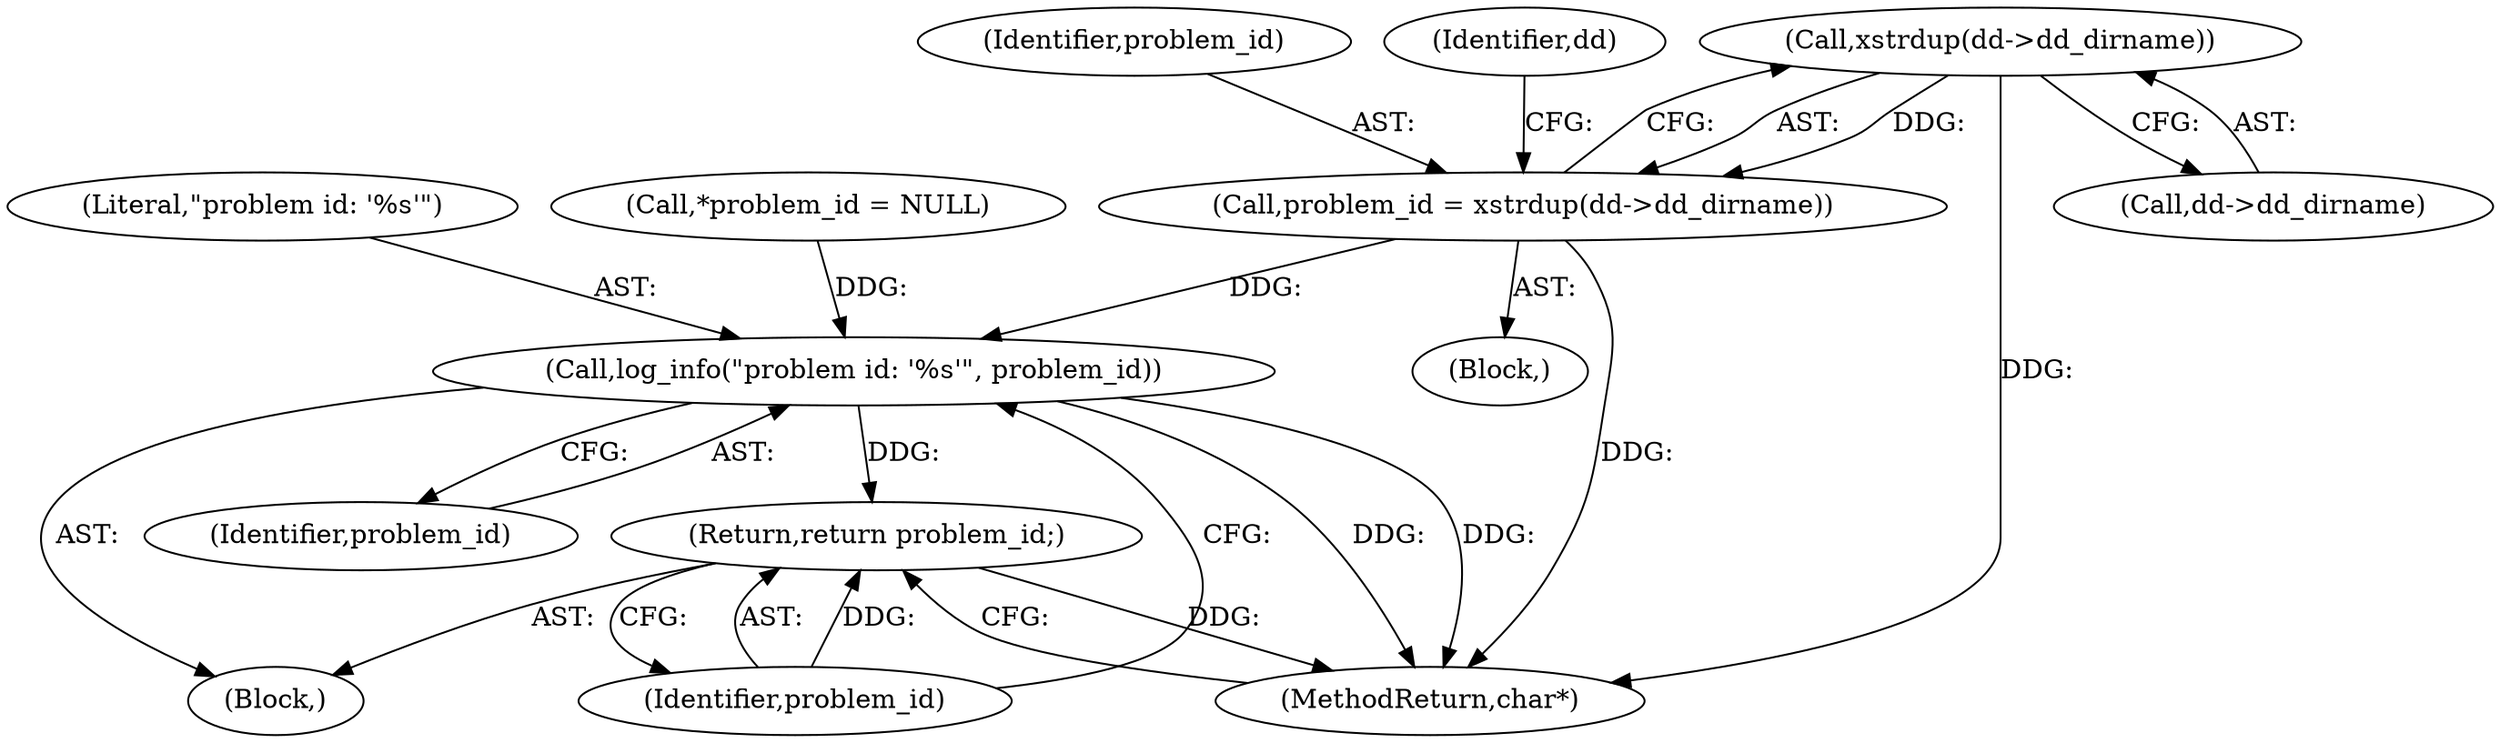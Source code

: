 digraph "0_abrt_8939398b82006ba1fec4ed491339fc075f43fc7c_3@API" {
"1000131" [label="(Call,xstrdup(dd->dd_dirname))"];
"1000129" [label="(Call,problem_id = xstrdup(dd->dd_dirname))"];
"1000137" [label="(Call,log_info(\"problem id: '%s'\", problem_id))"];
"1000140" [label="(Return,return problem_id;)"];
"1000102" [label="(Block,)"];
"1000142" [label="(MethodReturn,char*)"];
"1000138" [label="(Literal,\"problem id: '%s'\")"];
"1000141" [label="(Identifier,problem_id)"];
"1000130" [label="(Identifier,problem_id)"];
"1000129" [label="(Call,problem_id = xstrdup(dd->dd_dirname))"];
"1000131" [label="(Call,xstrdup(dd->dd_dirname))"];
"1000139" [label="(Identifier,problem_id)"];
"1000132" [label="(Call,dd->dd_dirname)"];
"1000123" [label="(Call,*problem_id = NULL)"];
"1000128" [label="(Block,)"];
"1000136" [label="(Identifier,dd)"];
"1000137" [label="(Call,log_info(\"problem id: '%s'\", problem_id))"];
"1000140" [label="(Return,return problem_id;)"];
"1000131" -> "1000129"  [label="AST: "];
"1000131" -> "1000132"  [label="CFG: "];
"1000132" -> "1000131"  [label="AST: "];
"1000129" -> "1000131"  [label="CFG: "];
"1000131" -> "1000142"  [label="DDG: "];
"1000131" -> "1000129"  [label="DDG: "];
"1000129" -> "1000128"  [label="AST: "];
"1000130" -> "1000129"  [label="AST: "];
"1000136" -> "1000129"  [label="CFG: "];
"1000129" -> "1000142"  [label="DDG: "];
"1000129" -> "1000137"  [label="DDG: "];
"1000137" -> "1000102"  [label="AST: "];
"1000137" -> "1000139"  [label="CFG: "];
"1000138" -> "1000137"  [label="AST: "];
"1000139" -> "1000137"  [label="AST: "];
"1000141" -> "1000137"  [label="CFG: "];
"1000137" -> "1000142"  [label="DDG: "];
"1000137" -> "1000142"  [label="DDG: "];
"1000123" -> "1000137"  [label="DDG: "];
"1000137" -> "1000140"  [label="DDG: "];
"1000140" -> "1000102"  [label="AST: "];
"1000140" -> "1000141"  [label="CFG: "];
"1000141" -> "1000140"  [label="AST: "];
"1000142" -> "1000140"  [label="CFG: "];
"1000140" -> "1000142"  [label="DDG: "];
"1000141" -> "1000140"  [label="DDG: "];
}
